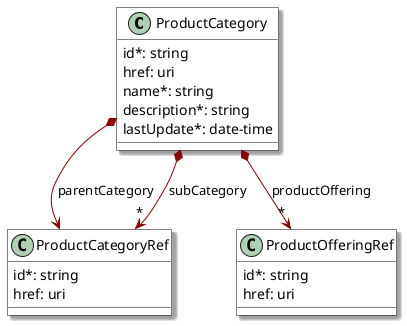 @startuml
skinparam {
    ClassBackgroundColor White
    ClassBorderColor Black
    shadowing true
    RoundCorner 0
    LineColor DarkRed
    ArrowColor DarkRed
    ArrowThickness 1
}


class ProductCategory {

    id*: string
    href: uri
    name*: string
    description*: string
    lastUpdate*: date-time
}

ProductCategory *--> ProductCategoryRef : parentCategory
ProductCategory *-->"*" ProductCategoryRef : subCategory
ProductCategory *-->"*" ProductOfferingRef : productOffering


class ProductCategoryRef {

    id*: string
    href: uri
}

class ProductOfferingRef {

    id*: string
    href: uri
}



@enduml
